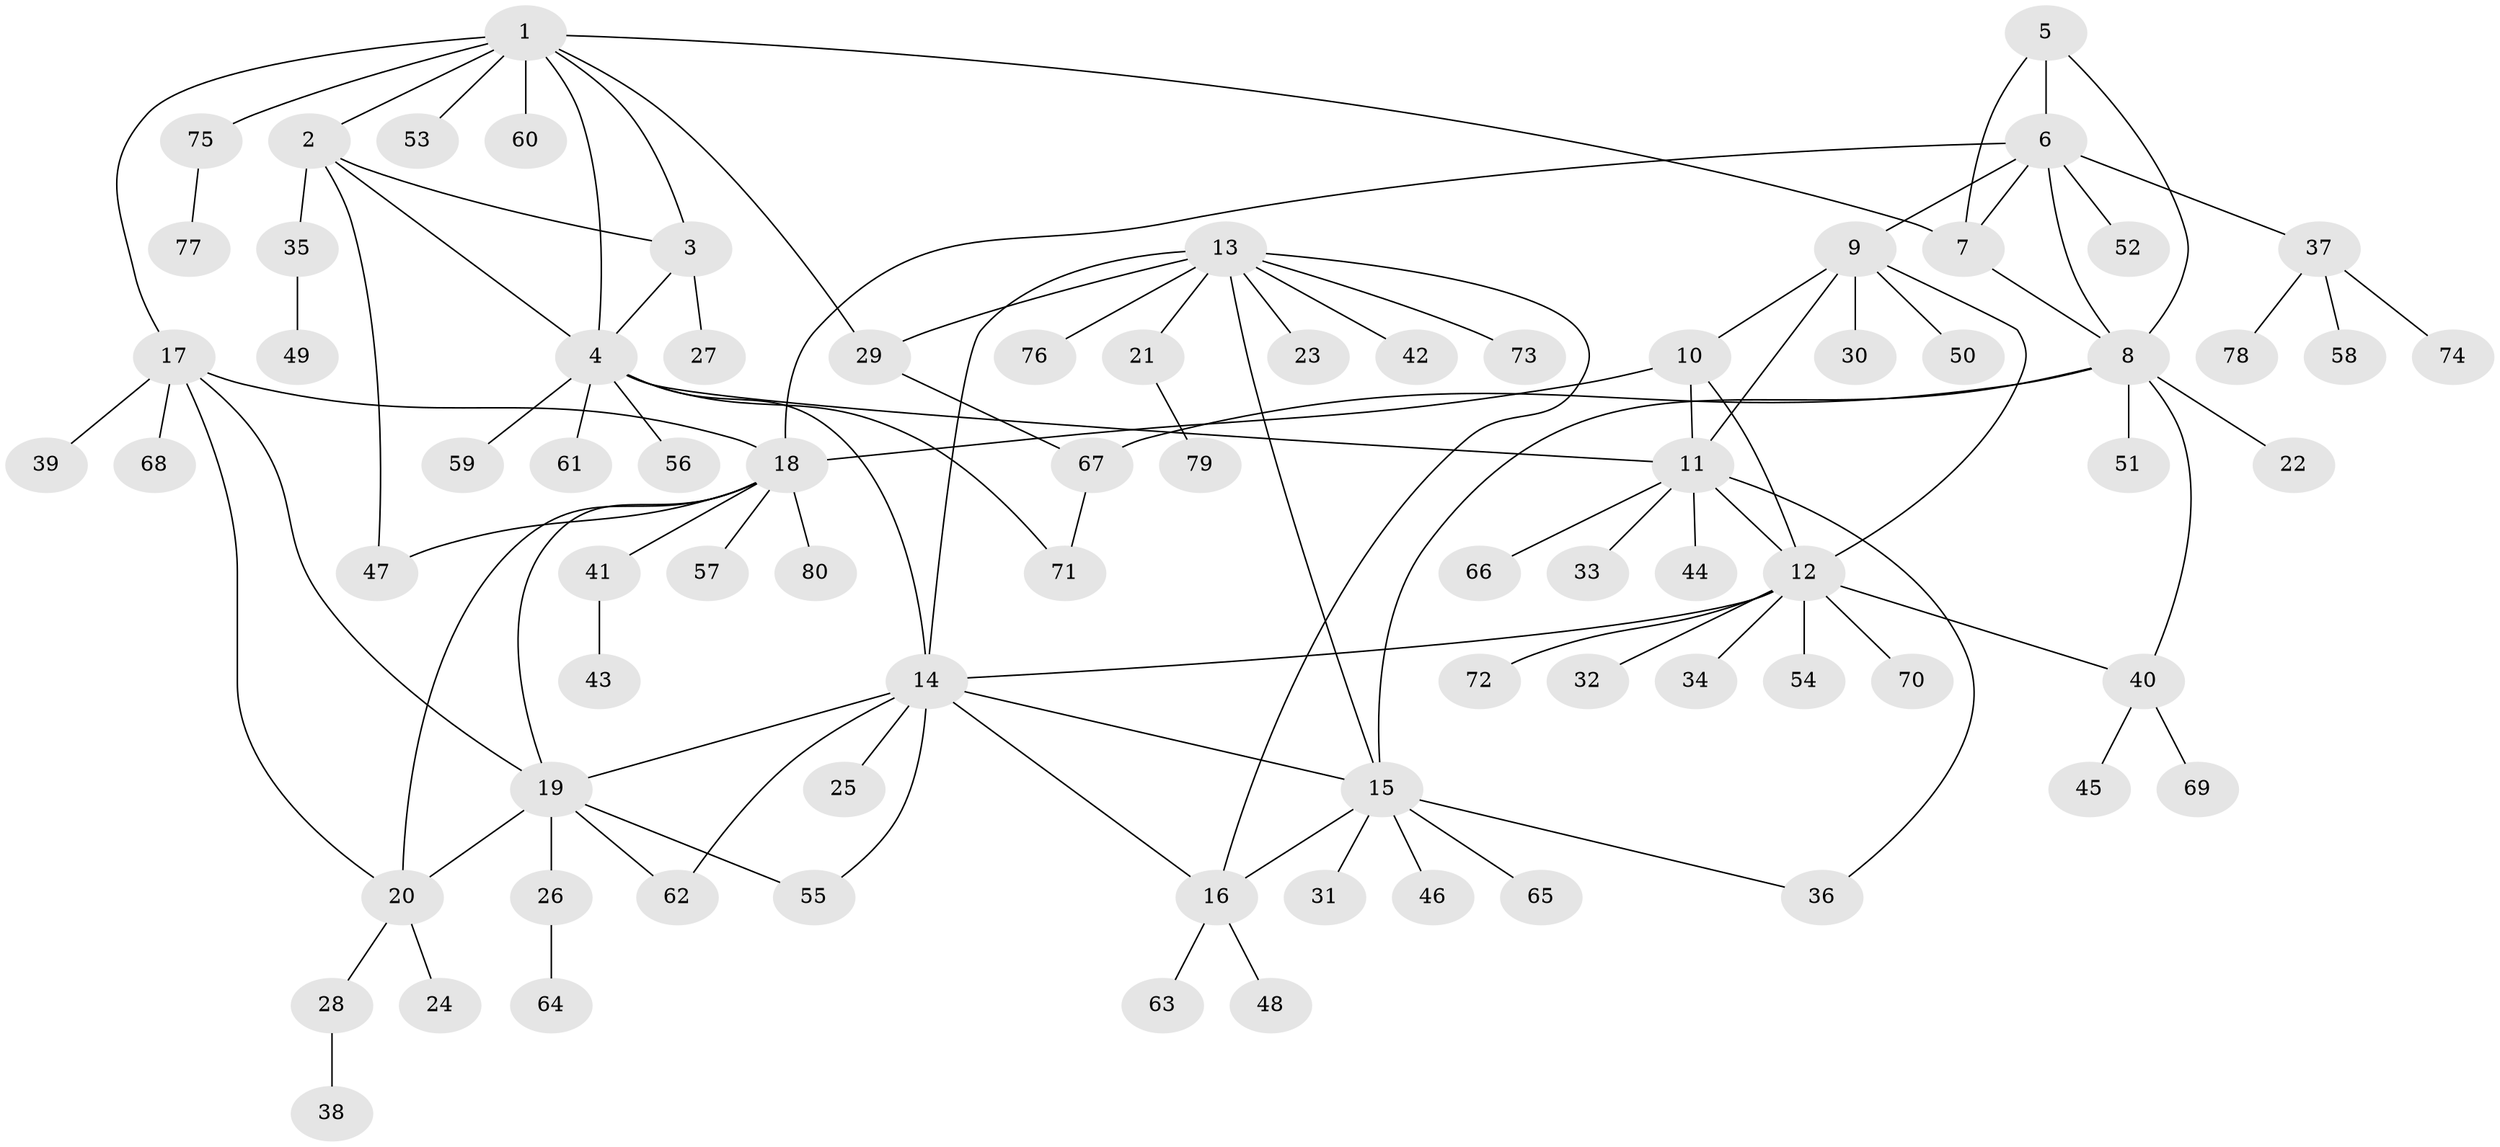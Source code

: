 // Generated by graph-tools (version 1.1) at 2025/02/03/09/25 03:02:36]
// undirected, 80 vertices, 108 edges
graph export_dot {
graph [start="1"]
  node [color=gray90,style=filled];
  1;
  2;
  3;
  4;
  5;
  6;
  7;
  8;
  9;
  10;
  11;
  12;
  13;
  14;
  15;
  16;
  17;
  18;
  19;
  20;
  21;
  22;
  23;
  24;
  25;
  26;
  27;
  28;
  29;
  30;
  31;
  32;
  33;
  34;
  35;
  36;
  37;
  38;
  39;
  40;
  41;
  42;
  43;
  44;
  45;
  46;
  47;
  48;
  49;
  50;
  51;
  52;
  53;
  54;
  55;
  56;
  57;
  58;
  59;
  60;
  61;
  62;
  63;
  64;
  65;
  66;
  67;
  68;
  69;
  70;
  71;
  72;
  73;
  74;
  75;
  76;
  77;
  78;
  79;
  80;
  1 -- 2;
  1 -- 3;
  1 -- 4;
  1 -- 7;
  1 -- 17;
  1 -- 29;
  1 -- 53;
  1 -- 60;
  1 -- 75;
  2 -- 3;
  2 -- 4;
  2 -- 35;
  2 -- 47;
  3 -- 4;
  3 -- 27;
  4 -- 11;
  4 -- 14;
  4 -- 56;
  4 -- 59;
  4 -- 61;
  4 -- 71;
  5 -- 6;
  5 -- 7;
  5 -- 8;
  6 -- 7;
  6 -- 8;
  6 -- 9;
  6 -- 18;
  6 -- 37;
  6 -- 52;
  7 -- 8;
  8 -- 15;
  8 -- 22;
  8 -- 40;
  8 -- 51;
  8 -- 67;
  9 -- 10;
  9 -- 11;
  9 -- 12;
  9 -- 30;
  9 -- 50;
  10 -- 11;
  10 -- 12;
  10 -- 18;
  11 -- 12;
  11 -- 33;
  11 -- 36;
  11 -- 44;
  11 -- 66;
  12 -- 14;
  12 -- 32;
  12 -- 34;
  12 -- 40;
  12 -- 54;
  12 -- 70;
  12 -- 72;
  13 -- 14;
  13 -- 15;
  13 -- 16;
  13 -- 21;
  13 -- 23;
  13 -- 29;
  13 -- 42;
  13 -- 73;
  13 -- 76;
  14 -- 15;
  14 -- 16;
  14 -- 19;
  14 -- 25;
  14 -- 55;
  14 -- 62;
  15 -- 16;
  15 -- 31;
  15 -- 36;
  15 -- 46;
  15 -- 65;
  16 -- 48;
  16 -- 63;
  17 -- 18;
  17 -- 19;
  17 -- 20;
  17 -- 39;
  17 -- 68;
  18 -- 19;
  18 -- 20;
  18 -- 41;
  18 -- 47;
  18 -- 57;
  18 -- 80;
  19 -- 20;
  19 -- 26;
  19 -- 55;
  19 -- 62;
  20 -- 24;
  20 -- 28;
  21 -- 79;
  26 -- 64;
  28 -- 38;
  29 -- 67;
  35 -- 49;
  37 -- 58;
  37 -- 74;
  37 -- 78;
  40 -- 45;
  40 -- 69;
  41 -- 43;
  67 -- 71;
  75 -- 77;
}
